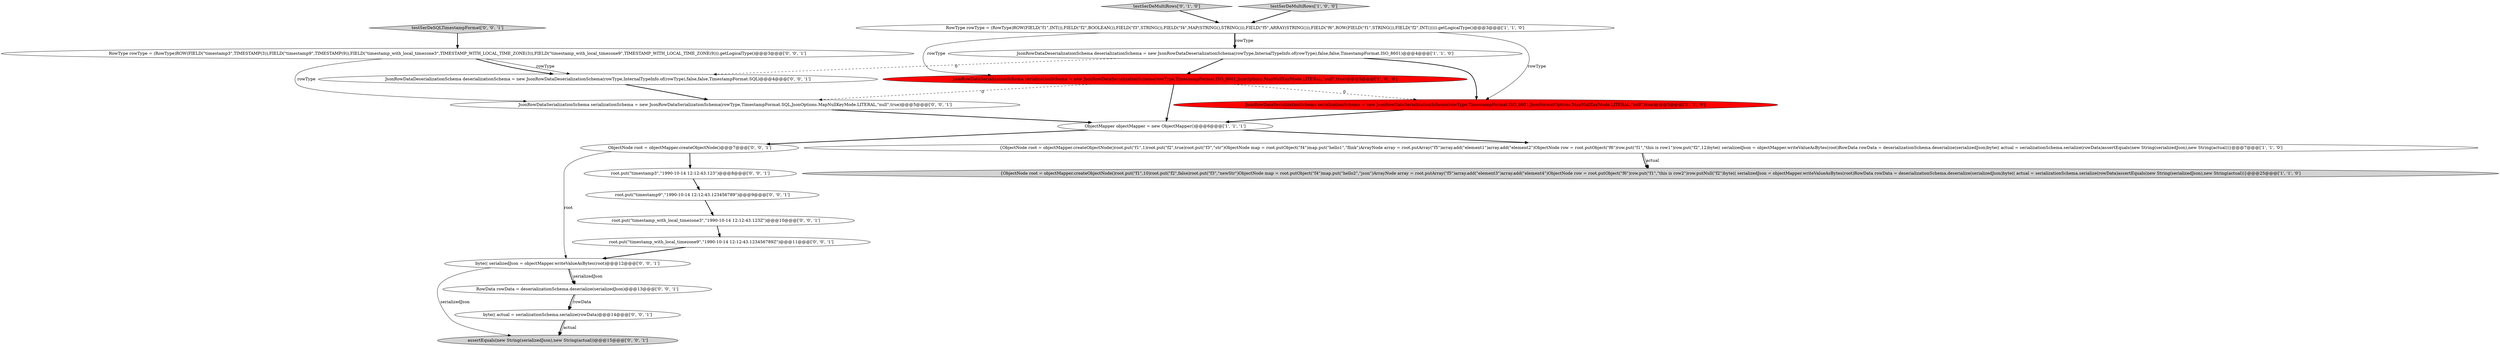 digraph {
12 [style = filled, label = "ObjectNode root = objectMapper.createObjectNode()@@@7@@@['0', '0', '1']", fillcolor = white, shape = ellipse image = "AAA0AAABBB3BBB"];
8 [style = filled, label = "JsonRowDataSerializationSchema serializationSchema = new JsonRowDataSerializationSchema(rowType,TimestampFormat.ISO_8601,JsonFormatOptions.MapNullKeyMode.LITERAL,\"null\",true)@@@5@@@['0', '1', '0']", fillcolor = red, shape = ellipse image = "AAA1AAABBB2BBB"];
21 [style = filled, label = "assertEquals(new String(serializedJson),new String(actual))@@@15@@@['0', '0', '1']", fillcolor = lightgray, shape = ellipse image = "AAA0AAABBB3BBB"];
18 [style = filled, label = "root.put(\"timestamp_with_local_timezone3\",\"1990-10-14 12:12:43.123Z\")@@@10@@@['0', '0', '1']", fillcolor = white, shape = ellipse image = "AAA0AAABBB3BBB"];
15 [style = filled, label = "testSerDeSQLTimestampFormat['0', '0', '1']", fillcolor = lightgray, shape = diamond image = "AAA0AAABBB3BBB"];
19 [style = filled, label = "JsonRowDataSerializationSchema serializationSchema = new JsonRowDataSerializationSchema(rowType,TimestampFormat.SQL,JsonOptions.MapNullKeyMode.LITERAL,\"null\",true)@@@5@@@['0', '0', '1']", fillcolor = white, shape = ellipse image = "AAA0AAABBB3BBB"];
16 [style = filled, label = "RowType rowType = (RowType)ROW(FIELD(\"timestamp3\",TIMESTAMP(3)),FIELD(\"timestamp9\",TIMESTAMP(9)),FIELD(\"timestamp_with_local_timezone3\",TIMESTAMP_WITH_LOCAL_TIME_ZONE(3)),FIELD(\"timestamp_with_local_timezone9\",TIMESTAMP_WITH_LOCAL_TIME_ZONE(9))).getLogicalType()@@@3@@@['0', '0', '1']", fillcolor = white, shape = ellipse image = "AAA0AAABBB3BBB"];
2 [style = filled, label = "{ObjectNode root = objectMapper.createObjectNode()root.put(\"f1\",10)root.put(\"f2\",false)root.put(\"f3\",\"newStr\")ObjectNode map = root.putObject(\"f4\")map.put(\"hello2\",\"json\")ArrayNode array = root.putArray(\"f5\")array.add(\"element3\")array.add(\"element4\")ObjectNode row = root.putObject(\"f6\")row.put(\"f1\",\"this is row2\")row.putNull(\"f2\")byte(( serializedJson = objectMapper.writeValueAsBytes(root)RowData rowData = deserializationSchema.deserialize(serializedJson)byte(( actual = serializationSchema.serialize(rowData)assertEquals(new String(serializedJson),new String(actual))}@@@25@@@['1', '1', '0']", fillcolor = lightgray, shape = ellipse image = "AAA0AAABBB1BBB"];
17 [style = filled, label = "root.put(\"timestamp9\",\"1990-10-14 12:12:43.123456789\")@@@9@@@['0', '0', '1']", fillcolor = white, shape = ellipse image = "AAA0AAABBB3BBB"];
7 [style = filled, label = "testSerDeMultiRows['0', '1', '0']", fillcolor = lightgray, shape = diamond image = "AAA0AAABBB2BBB"];
10 [style = filled, label = "RowData rowData = deserializationSchema.deserialize(serializedJson)@@@13@@@['0', '0', '1']", fillcolor = white, shape = ellipse image = "AAA0AAABBB3BBB"];
1 [style = filled, label = "ObjectMapper objectMapper = new ObjectMapper()@@@6@@@['1', '1', '1']", fillcolor = white, shape = ellipse image = "AAA0AAABBB1BBB"];
20 [style = filled, label = "JsonRowDataDeserializationSchema deserializationSchema = new JsonRowDataDeserializationSchema(rowType,InternalTypeInfo.of(rowType),false,false,TimestampFormat.SQL)@@@4@@@['0', '0', '1']", fillcolor = white, shape = ellipse image = "AAA0AAABBB3BBB"];
5 [style = filled, label = "RowType rowType = (RowType)ROW(FIELD(\"f1\",INT()),FIELD(\"f2\",BOOLEAN()),FIELD(\"f3\",STRING()),FIELD(\"f4\",MAP(STRING(),STRING())),FIELD(\"f5\",ARRAY(STRING())),FIELD(\"f6\",ROW(FIELD(\"f1\",STRING()),FIELD(\"f2\",INT())))).getLogicalType()@@@3@@@['1', '1', '0']", fillcolor = white, shape = ellipse image = "AAA0AAABBB1BBB"];
9 [style = filled, label = "byte(( serializedJson = objectMapper.writeValueAsBytes(root)@@@12@@@['0', '0', '1']", fillcolor = white, shape = ellipse image = "AAA0AAABBB3BBB"];
13 [style = filled, label = "root.put(\"timestamp_with_local_timezone9\",\"1990-10-14 12:12:43.123456789Z\")@@@11@@@['0', '0', '1']", fillcolor = white, shape = ellipse image = "AAA0AAABBB3BBB"];
4 [style = filled, label = "JsonRowDataSerializationSchema serializationSchema = new JsonRowDataSerializationSchema(rowType,TimestampFormat.ISO_8601,JsonOptions.MapNullKeyMode.LITERAL,\"null\",true)@@@5@@@['1', '0', '0']", fillcolor = red, shape = ellipse image = "AAA1AAABBB1BBB"];
0 [style = filled, label = "JsonRowDataDeserializationSchema deserializationSchema = new JsonRowDataDeserializationSchema(rowType,InternalTypeInfo.of(rowType),false,false,TimestampFormat.ISO_8601)@@@4@@@['1', '1', '0']", fillcolor = white, shape = ellipse image = "AAA0AAABBB1BBB"];
6 [style = filled, label = "{ObjectNode root = objectMapper.createObjectNode()root.put(\"f1\",1)root.put(\"f2\",true)root.put(\"f3\",\"str\")ObjectNode map = root.putObject(\"f4\")map.put(\"hello1\",\"flink\")ArrayNode array = root.putArray(\"f5\")array.add(\"element1\")array.add(\"element2\")ObjectNode row = root.putObject(\"f6\")row.put(\"f1\",\"this is row1\")row.put(\"f2\",12)byte(( serializedJson = objectMapper.writeValueAsBytes(root)RowData rowData = deserializationSchema.deserialize(serializedJson)byte(( actual = serializationSchema.serialize(rowData)assertEquals(new String(serializedJson),new String(actual))}@@@7@@@['1', '1', '0']", fillcolor = white, shape = ellipse image = "AAA0AAABBB1BBB"];
11 [style = filled, label = "root.put(\"timestamp3\",\"1990-10-14 12:12:43.123\")@@@8@@@['0', '0', '1']", fillcolor = white, shape = ellipse image = "AAA0AAABBB3BBB"];
3 [style = filled, label = "testSerDeMultiRows['1', '0', '0']", fillcolor = lightgray, shape = diamond image = "AAA0AAABBB1BBB"];
14 [style = filled, label = "byte(( actual = serializationSchema.serialize(rowData)@@@14@@@['0', '0', '1']", fillcolor = white, shape = ellipse image = "AAA0AAABBB3BBB"];
10->14 [style = solid, label="rowData"];
10->14 [style = bold, label=""];
9->21 [style = solid, label="serializedJson"];
12->11 [style = bold, label=""];
9->10 [style = bold, label=""];
5->8 [style = solid, label="rowType"];
15->16 [style = bold, label=""];
5->4 [style = solid, label="rowType"];
16->20 [style = solid, label="rowType"];
12->9 [style = solid, label="root"];
0->20 [style = dashed, label="0"];
16->19 [style = solid, label="rowType"];
6->2 [style = bold, label=""];
14->21 [style = solid, label="actual"];
8->1 [style = bold, label=""];
19->1 [style = bold, label=""];
3->5 [style = bold, label=""];
7->5 [style = bold, label=""];
1->6 [style = bold, label=""];
5->0 [style = bold, label=""];
0->4 [style = bold, label=""];
6->2 [style = solid, label="actual"];
0->8 [style = bold, label=""];
4->8 [style = dashed, label="0"];
1->12 [style = bold, label=""];
18->13 [style = bold, label=""];
11->17 [style = bold, label=""];
4->19 [style = dashed, label="0"];
4->1 [style = bold, label=""];
13->9 [style = bold, label=""];
5->0 [style = solid, label="rowType"];
20->19 [style = bold, label=""];
16->20 [style = bold, label=""];
9->10 [style = solid, label="serializedJson"];
14->21 [style = bold, label=""];
17->18 [style = bold, label=""];
}
